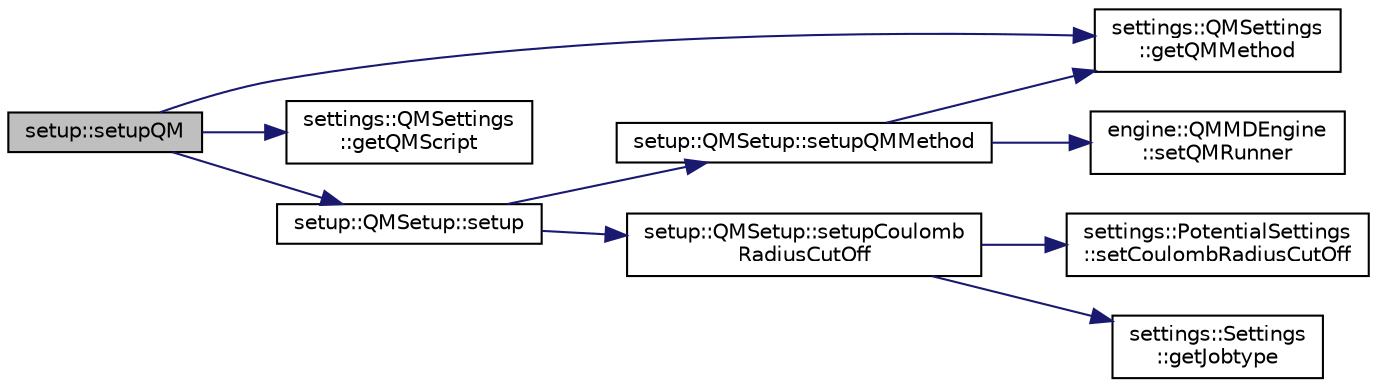 digraph "setup::setupQM"
{
 // LATEX_PDF_SIZE
  edge [fontname="Helvetica",fontsize="10",labelfontname="Helvetica",labelfontsize="10"];
  node [fontname="Helvetica",fontsize="10",shape=record];
  rankdir="LR";
  Node1 [label="setup::setupQM",height=0.2,width=0.4,color="black", fillcolor="grey75", style="filled", fontcolor="black",tooltip="wrapper to build QMSetup object and call setup"];
  Node1 -> Node2 [color="midnightblue",fontsize="10",style="solid",fontname="Helvetica"];
  Node2 [label="settings::QMSettings\l::getQMMethod",height=0.2,width=0.4,color="black", fillcolor="white", style="filled",URL="$classsettings_1_1QMSettings.html#ab6fd191d2de1d4623318437adc847d7d",tooltip=" "];
  Node1 -> Node3 [color="midnightblue",fontsize="10",style="solid",fontname="Helvetica"];
  Node3 [label="settings::QMSettings\l::getQMScript",height=0.2,width=0.4,color="black", fillcolor="white", style="filled",URL="$classsettings_1_1QMSettings.html#a0db03ac058eacbb63812aa435bfb03db",tooltip=" "];
  Node1 -> Node4 [color="midnightblue",fontsize="10",style="solid",fontname="Helvetica"];
  Node4 [label="setup::QMSetup::setup",height=0.2,width=0.4,color="black", fillcolor="white", style="filled",URL="$classsetup_1_1QMSetup.html#abb13e7a124c013ebac0d9cc8e6145c0a",tooltip="setup QM-MD for all subtypes"];
  Node4 -> Node5 [color="midnightblue",fontsize="10",style="solid",fontname="Helvetica"];
  Node5 [label="setup::QMSetup::setupCoulomb\lRadiusCutOff",height=0.2,width=0.4,color="black", fillcolor="white", style="filled",URL="$classsetup_1_1QMSetup.html#ac08423a5563ba63347096cc7849d094c",tooltip="set coulomb radius cutoff to 0.0 for QM-MD, QM-RPMD"];
  Node5 -> Node6 [color="midnightblue",fontsize="10",style="solid",fontname="Helvetica"];
  Node6 [label="settings::Settings\l::getJobtype",height=0.2,width=0.4,color="black", fillcolor="white", style="filled",URL="$classsettings_1_1Settings.html#a674058da14cff349a943b3f424cd8c10",tooltip=" "];
  Node5 -> Node7 [color="midnightblue",fontsize="10",style="solid",fontname="Helvetica"];
  Node7 [label="settings::PotentialSettings\l::setCoulombRadiusCutOff",height=0.2,width=0.4,color="black", fillcolor="white", style="filled",URL="$classsettings_1_1PotentialSettings.html#a069d7448d04479a23be9ab98680f7288",tooltip=" "];
  Node4 -> Node8 [color="midnightblue",fontsize="10",style="solid",fontname="Helvetica"];
  Node8 [label="setup::QMSetup::setupQMMethod",height=0.2,width=0.4,color="black", fillcolor="white", style="filled",URL="$classsetup_1_1QMSetup.html#a3acfc66ca56f31c457eb299a43273940",tooltip="setup the \"QM\" method of the system"];
  Node8 -> Node2 [color="midnightblue",fontsize="10",style="solid",fontname="Helvetica"];
  Node8 -> Node9 [color="midnightblue",fontsize="10",style="solid",fontname="Helvetica"];
  Node9 [label="engine::QMMDEngine\l::setQMRunner",height=0.2,width=0.4,color="black", fillcolor="white", style="filled",URL="$classengine_1_1QMMDEngine.html#a27d69e39ea8c4786ebf6635c2a0d0fcd",tooltip=" "];
}

